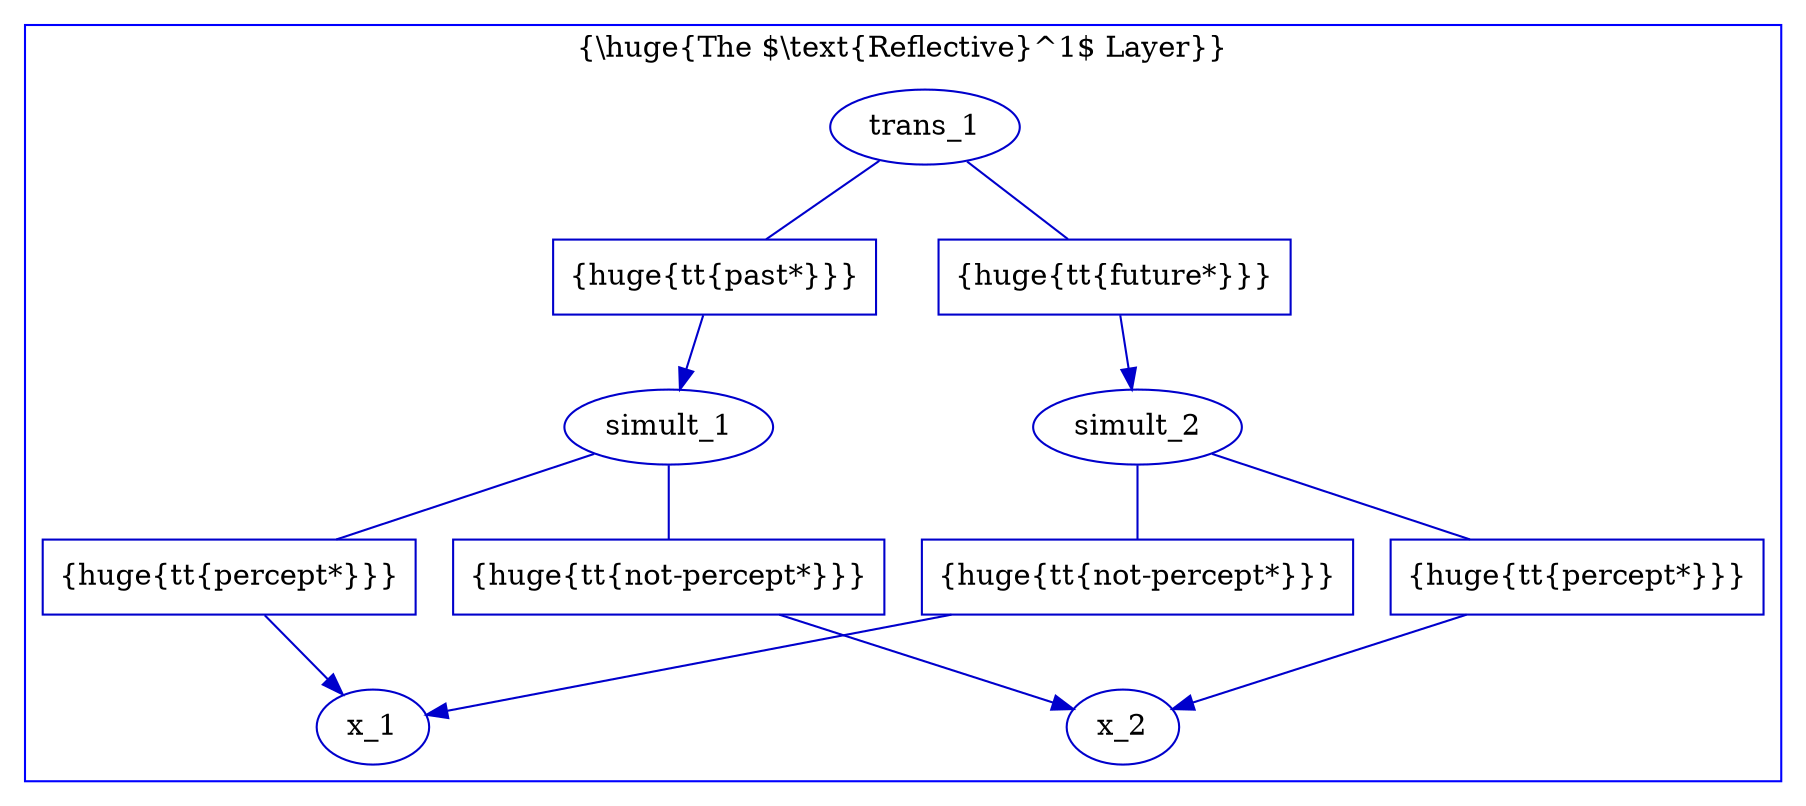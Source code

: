 digraph G {
  
  subgraph cluster_1 {
    label = "{\\huge{The $\\text{Reflective}^1$ Layer}}";
    color=blue
    
    // reflective
    node [fillcolor = white, color = "#0000CC", style = filled];
    edge [color = "#0000CC"];
        
    // x_1^*
    
    x_1 [texlbl = "{\huge{\tt{x-1*}}}"];
    
    // x_2^*
    
    x_2 [texlbl = "{\huge{\tt{x-2*}}}"];
    
    // simult_1^*
    
    simult_1 [texlbl = "{\huge{\tt{simult-1*}}}"];
    
    simult_1_percept_x_1 [shape=box,style=filled,label="{\huge{\tt{percept*}}}"];
    simult_1 -> simult_1_percept_x_1 [arrowhead=none];
    simult_1_percept_x_1 -> x_1 [style="-triangle 45"];
    
    simult_1_not_percept_x_2 [shape=box,style=filled,label="{\huge{\tt{not-percept*}}}"];
    simult_1 -> simult_1_not_percept_x_2 [arrowhead=none];
    simult_1_not_percept_x_2 -> x_2 [style="-triangle 45"];
    
    // simult_2^*
    
    simult_2 [texlbl = "{\huge{\tt{simult-2*}}}"];
    
    simult_2_not_percept_x_1 [shape=box,style=filled,label="{\huge{\tt{not-percept*}}}"];
    simult_2 -> simult_2_not_percept_x_1 [arrowhead=none];
    simult_2_not_percept_x_1 -> x_1 [style="-triangle 45"];
    
    simult_2_percept_x_2 [shape=box,style=filled,label="{\huge{\tt{percept*}}}"];
    simult_2 -> simult_2_percept_x_2 [arrowhead=none];
    simult_2_percept_x_2 -> x_2 [style="-triangle 45"];
    
    
    // trans_1
    
    trans_1 [texlbl = "{\huge{\tt{trans-1*}}}"];
    
    trans_1_past_simult_1 [shape=box,style=filled,label="{\huge{\tt{past*}}}"];
    trans_1 -> trans_1_past_simult_1 [arrowhead=none];
    trans_1_past_simult_1 -> simult_1 [style="-triangle 45"];

    trans_1_future_simult_2 [shape=box,style=filled,label="{\huge{\tt{future*}}}"];
    trans_1 -> trans_1_future_simult_2 [arrowhead=none];
    trans_1_future_simult_2 -> simult_2 [style="-triangle 45"];

  }
}

